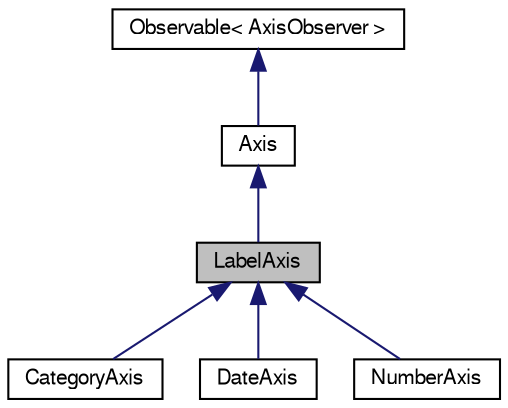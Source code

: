 digraph G
{
  bgcolor="transparent";
  edge [fontname="FreeSans",fontsize="10",labelfontname="FreeSans",labelfontsize="10"];
  node [fontname="FreeSans",fontsize="10",shape=record];
  Node1 [label="LabelAxis",height=0.2,width=0.4,color="black", fillcolor="grey75", style="filled" fontcolor="black"];
  Node2 -> Node1 [dir=back,color="midnightblue",fontsize="10",style="solid",fontname="FreeSans"];
  Node2 [label="Axis",height=0.2,width=0.4,color="black",URL="$classAxis.html"];
  Node3 -> Node2 [dir=back,color="midnightblue",fontsize="10",style="solid",fontname="FreeSans"];
  Node3 [label="Observable\< AxisObserver \>",height=0.2,width=0.4,color="black",URL="$classObservable.html"];
  Node1 -> Node4 [dir=back,color="midnightblue",fontsize="10",style="solid",fontname="FreeSans"];
  Node4 [label="CategoryAxis",height=0.2,width=0.4,color="black",URL="$classCategoryAxis.html"];
  Node1 -> Node5 [dir=back,color="midnightblue",fontsize="10",style="solid",fontname="FreeSans"];
  Node5 [label="DateAxis",height=0.2,width=0.4,color="black",URL="$classDateAxis.html"];
  Node1 -> Node6 [dir=back,color="midnightblue",fontsize="10",style="solid",fontname="FreeSans"];
  Node6 [label="NumberAxis",height=0.2,width=0.4,color="black",URL="$classNumberAxis.html"];
}
